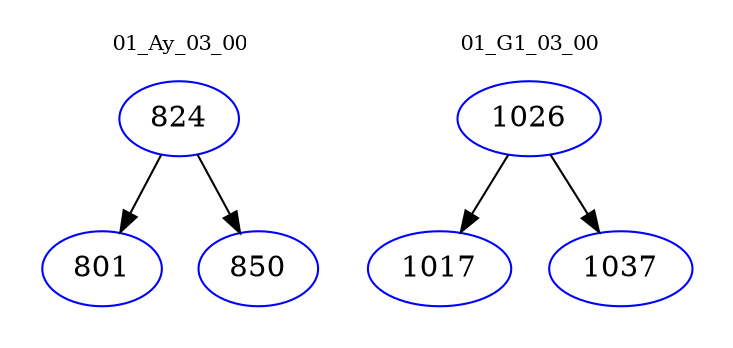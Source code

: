 digraph{
subgraph cluster_0 {
color = white
label = "01_Ay_03_00";
fontsize=10;
T0_824 [label="824", color="blue"]
T0_824 -> T0_801 [color="black"]
T0_801 [label="801", color="blue"]
T0_824 -> T0_850 [color="black"]
T0_850 [label="850", color="blue"]
}
subgraph cluster_1 {
color = white
label = "01_G1_03_00";
fontsize=10;
T1_1026 [label="1026", color="blue"]
T1_1026 -> T1_1017 [color="black"]
T1_1017 [label="1017", color="blue"]
T1_1026 -> T1_1037 [color="black"]
T1_1037 [label="1037", color="blue"]
}
}
